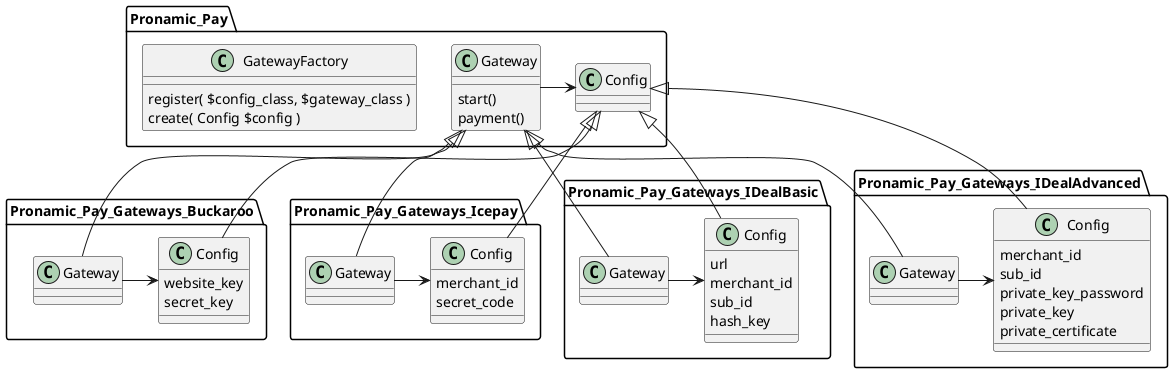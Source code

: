 @startuml

namespace Pronamic_Pay {
	class Gateway {
		start()
		payment()
	}
	
	class Config {
	
	}
	
	class GatewayFactory {
		register( $config_class, $gateway_class )
		create( Config $config )
	}
	
	Gateway -right-> Config
}

namespace Pronamic_Pay_Gateways_Buckaroo {
	class Gateway {
		
	}
	
	class Config {
		website_key
		secret_key
	}
	
	Gateway -right-> Config
	
	Pronamic_Pay.Gateway <|-- Gateway
	Pronamic_Pay.Config <|-- Config
}

namespace Pronamic_Pay_Gateways_Icepay {
	class Gateway {
	
	}
	
	class Config {
		merchant_id
		secret_code
	}
	
	Gateway -right-> Config
	
	Pronamic_Pay.Gateway <|-- Gateway
	Pronamic_Pay.Config <|-- Config
}

namespace Pronamic_Pay_Gateways_IDealBasic {
	class Gateway {
	
	}
	
	class Config {
		url
		merchant_id
		sub_id
		hash_key
	}
	
	Gateway -right-> Config
	
	Pronamic_Pay.Gateway <|-- Gateway
	Pronamic_Pay.Config <|-- Config
}

namespace Pronamic_Pay_Gateways_IDealAdvanced {
	class Gateway {
	
	}
	
	class Config {
		merchant_id
		sub_id
		private_key_password
		private_key
		private_certificate
	}
	
	Gateway -right-> Config

	Pronamic_Pay.Gateway <|-- Gateway
	Pronamic_Pay.Config <|-- Config
}

@enduml
